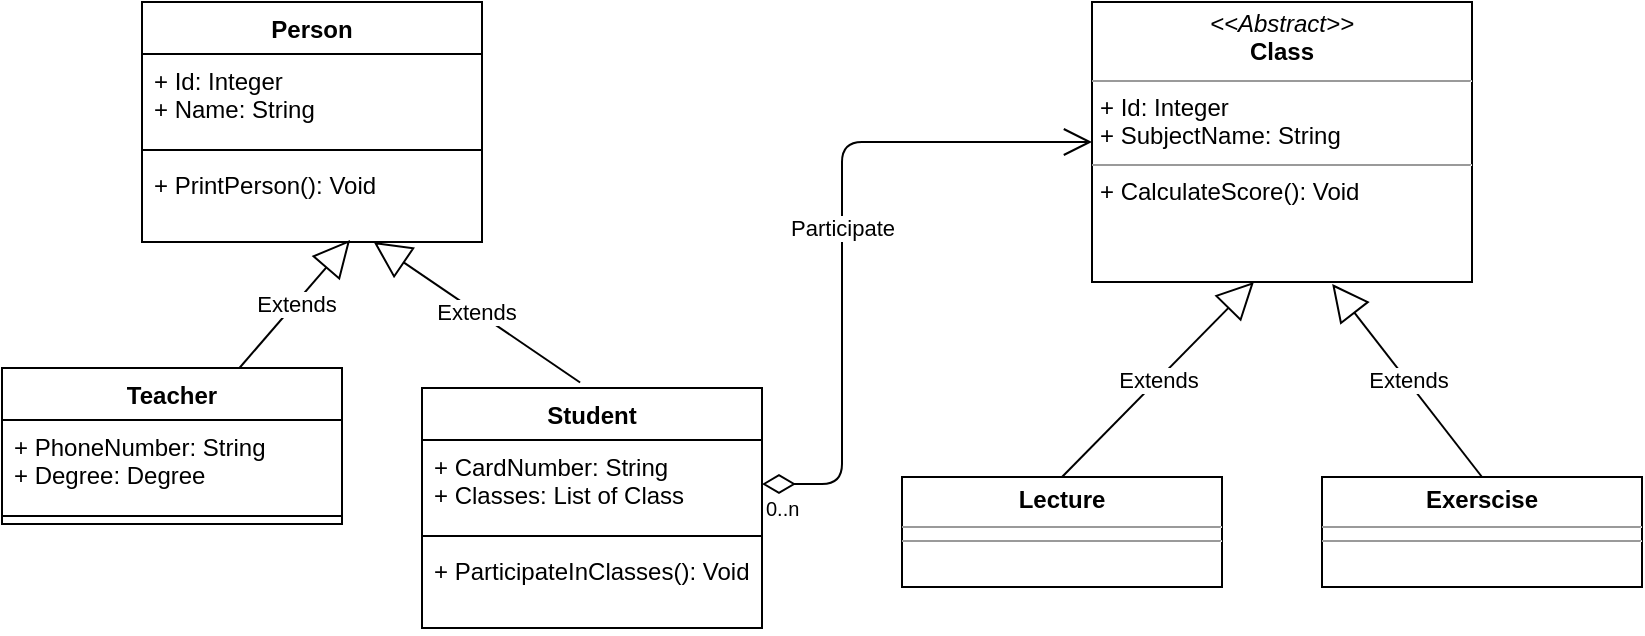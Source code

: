 <mxfile version="10.7.5" type="device"><diagram name="Page-1" id="c4acf3e9-155e-7222-9cf6-157b1a14988f"><mxGraphModel dx="1394" dy="755" grid="1" gridSize="10" guides="1" tooltips="1" connect="1" arrows="1" fold="1" page="1" pageScale="1" pageWidth="850" pageHeight="1100" background="#ffffff" math="0" shadow="0"><root><mxCell id="0"/><mxCell id="1" parent="0"/><mxCell id="EH7O5FYDBu75ExhwA-7w-10" value="Person&#xA;" style="swimlane;fontStyle=1;align=center;verticalAlign=top;childLayout=stackLayout;horizontal=1;startSize=26;horizontalStack=0;resizeParent=1;resizeParentMax=0;resizeLast=0;collapsible=1;marginBottom=0;" parent="1" vertex="1"><mxGeometry x="90" y="30" width="170" height="120" as="geometry"/></mxCell><mxCell id="EH7O5FYDBu75ExhwA-7w-11" value="+ Id: Integer&#xA;+ Name: String&#xA;" style="text;strokeColor=none;fillColor=none;align=left;verticalAlign=top;spacingLeft=4;spacingRight=4;overflow=hidden;rotatable=0;points=[[0,0.5],[1,0.5]];portConstraint=eastwest;" parent="EH7O5FYDBu75ExhwA-7w-10" vertex="1"><mxGeometry y="26" width="170" height="44" as="geometry"/></mxCell><mxCell id="EH7O5FYDBu75ExhwA-7w-12" value="" style="line;strokeWidth=1;fillColor=none;align=left;verticalAlign=middle;spacingTop=-1;spacingLeft=3;spacingRight=3;rotatable=0;labelPosition=right;points=[];portConstraint=eastwest;" parent="EH7O5FYDBu75ExhwA-7w-10" vertex="1"><mxGeometry y="70" width="170" height="8" as="geometry"/></mxCell><mxCell id="EH7O5FYDBu75ExhwA-7w-13" value="+ PrintPerson(): Void" style="text;strokeColor=none;fillColor=none;align=left;verticalAlign=top;spacingLeft=4;spacingRight=4;overflow=hidden;rotatable=0;points=[[0,0.5],[1,0.5]];portConstraint=eastwest;" parent="EH7O5FYDBu75ExhwA-7w-10" vertex="1"><mxGeometry y="78" width="170" height="42" as="geometry"/></mxCell><mxCell id="EH7O5FYDBu75ExhwA-7w-18" value="Student" style="swimlane;fontStyle=1;align=center;verticalAlign=top;childLayout=stackLayout;horizontal=1;startSize=26;horizontalStack=0;resizeParent=1;resizeParentMax=0;resizeLast=0;collapsible=1;marginBottom=0;" parent="1" vertex="1"><mxGeometry x="230" y="223" width="170" height="120" as="geometry"/></mxCell><mxCell id="EH7O5FYDBu75ExhwA-7w-19" value="+ CardNumber: String&#xA;+ Classes: List of Class&#xA;" style="text;strokeColor=none;fillColor=none;align=left;verticalAlign=top;spacingLeft=4;spacingRight=4;overflow=hidden;rotatable=0;points=[[0,0.5],[1,0.5]];portConstraint=eastwest;" parent="EH7O5FYDBu75ExhwA-7w-18" vertex="1"><mxGeometry y="26" width="170" height="44" as="geometry"/></mxCell><mxCell id="EH7O5FYDBu75ExhwA-7w-20" value="" style="line;strokeWidth=1;fillColor=none;align=left;verticalAlign=middle;spacingTop=-1;spacingLeft=3;spacingRight=3;rotatable=0;labelPosition=right;points=[];portConstraint=eastwest;" parent="EH7O5FYDBu75ExhwA-7w-18" vertex="1"><mxGeometry y="70" width="170" height="8" as="geometry"/></mxCell><mxCell id="EH7O5FYDBu75ExhwA-7w-21" value="+ ParticipateInClasses(): Void" style="text;strokeColor=none;fillColor=none;align=left;verticalAlign=top;spacingLeft=4;spacingRight=4;overflow=hidden;rotatable=0;points=[[0,0.5],[1,0.5]];portConstraint=eastwest;" parent="EH7O5FYDBu75ExhwA-7w-18" vertex="1"><mxGeometry y="78" width="170" height="42" as="geometry"/></mxCell><mxCell id="EH7O5FYDBu75ExhwA-7w-25" value="Teacher" style="swimlane;fontStyle=1;align=center;verticalAlign=top;childLayout=stackLayout;horizontal=1;startSize=26;horizontalStack=0;resizeParent=1;resizeParentMax=0;resizeLast=0;collapsible=1;marginBottom=0;" parent="1" vertex="1"><mxGeometry x="20" y="213" width="170" height="78" as="geometry"/></mxCell><mxCell id="EH7O5FYDBu75ExhwA-7w-26" value="+ PhoneNumber: String&#xA;+ Degree: Degree&#xA;" style="text;strokeColor=none;fillColor=none;align=left;verticalAlign=top;spacingLeft=4;spacingRight=4;overflow=hidden;rotatable=0;points=[[0,0.5],[1,0.5]];portConstraint=eastwest;" parent="EH7O5FYDBu75ExhwA-7w-25" vertex="1"><mxGeometry y="26" width="170" height="44" as="geometry"/></mxCell><mxCell id="EH7O5FYDBu75ExhwA-7w-27" value="" style="line;strokeWidth=1;fillColor=none;align=left;verticalAlign=middle;spacingTop=-1;spacingLeft=3;spacingRight=3;rotatable=0;labelPosition=right;points=[];portConstraint=eastwest;" parent="EH7O5FYDBu75ExhwA-7w-25" vertex="1"><mxGeometry y="70" width="170" height="8" as="geometry"/></mxCell><mxCell id="EH7O5FYDBu75ExhwA-7w-29" value="Extends" style="endArrow=block;endSize=16;endFill=0;html=1;exitX=0.465;exitY=-0.023;exitDx=0;exitDy=0;exitPerimeter=0;" parent="1" source="EH7O5FYDBu75ExhwA-7w-18" target="EH7O5FYDBu75ExhwA-7w-13" edge="1"><mxGeometry width="160" relative="1" as="geometry"><mxPoint x="20" y="410" as="sourcePoint"/><mxPoint x="180" y="410" as="targetPoint"/></mxGeometry></mxCell><mxCell id="EH7O5FYDBu75ExhwA-7w-30" value="Extends" style="endArrow=block;endSize=16;endFill=0;html=1;entryX=0.612;entryY=0.976;entryDx=0;entryDy=0;entryPerimeter=0;" parent="1" source="EH7O5FYDBu75ExhwA-7w-25" target="EH7O5FYDBu75ExhwA-7w-13" edge="1"><mxGeometry width="160" relative="1" as="geometry"><mxPoint x="20" y="410" as="sourcePoint"/><mxPoint x="180" y="410" as="targetPoint"/></mxGeometry></mxCell><mxCell id="EH7O5FYDBu75ExhwA-7w-35" value="&lt;p style=&quot;margin: 0px ; margin-top: 4px ; text-align: center&quot;&gt;&lt;i&gt;&amp;lt;&amp;lt;Abstract&amp;gt;&amp;gt;&lt;/i&gt;&lt;br&gt;&lt;b&gt;Class&lt;/b&gt;&lt;/p&gt;&lt;hr size=&quot;1&quot;&gt;&lt;p style=&quot;margin: 0px ; margin-left: 4px&quot;&gt;+ Id: Integer&lt;br&gt;+ SubjectName: String&lt;br&gt;&lt;/p&gt;&lt;hr size=&quot;1&quot;&gt;&lt;p style=&quot;margin: 0px ; margin-left: 4px&quot;&gt;+ CalculateScore(): Void&lt;br&gt;&lt;/p&gt;" style="verticalAlign=top;align=left;overflow=fill;fontSize=12;fontFamily=Helvetica;html=1;" parent="1" vertex="1"><mxGeometry x="565" y="30" width="190" height="140" as="geometry"/></mxCell><mxCell id="EH7O5FYDBu75ExhwA-7w-36" value="&lt;p style=&quot;margin: 0px ; margin-top: 4px ; text-align: center&quot;&gt;&lt;b&gt;Lecture&lt;/b&gt;&lt;br&gt;&lt;/p&gt;&lt;hr size=&quot;1&quot;&gt;&lt;hr size=&quot;1&quot;&gt;" style="verticalAlign=top;align=left;overflow=fill;fontSize=12;fontFamily=Helvetica;html=1;" parent="1" vertex="1"><mxGeometry x="470" y="267.5" width="160" height="55" as="geometry"/></mxCell><mxCell id="EH7O5FYDBu75ExhwA-7w-42" value="&lt;p style=&quot;margin: 0px ; margin-top: 4px ; text-align: center&quot;&gt;&lt;b&gt;Exerscise&lt;/b&gt;&lt;br&gt;&lt;/p&gt;&lt;hr size=&quot;1&quot;&gt;&lt;hr size=&quot;1&quot;&gt;" style="verticalAlign=top;align=left;overflow=fill;fontSize=12;fontFamily=Helvetica;html=1;" parent="1" vertex="1"><mxGeometry x="680" y="267.5" width="160" height="55" as="geometry"/></mxCell><mxCell id="EH7O5FYDBu75ExhwA-7w-44" value="Extends" style="endArrow=block;endSize=16;endFill=0;html=1;entryX=0.426;entryY=1;entryDx=0;entryDy=0;entryPerimeter=0;exitX=0.5;exitY=0;exitDx=0;exitDy=0;" parent="1" source="EH7O5FYDBu75ExhwA-7w-36" target="EH7O5FYDBu75ExhwA-7w-35" edge="1"><mxGeometry width="160" relative="1" as="geometry"><mxPoint x="470" y="270" as="sourcePoint"/><mxPoint x="630" y="270" as="targetPoint"/></mxGeometry></mxCell><mxCell id="EH7O5FYDBu75ExhwA-7w-45" value="Extends" style="endArrow=block;endSize=16;endFill=0;html=1;entryX=0.632;entryY=1.007;entryDx=0;entryDy=0;entryPerimeter=0;exitX=0.5;exitY=0;exitDx=0;exitDy=0;" parent="1" source="EH7O5FYDBu75ExhwA-7w-42" target="EH7O5FYDBu75ExhwA-7w-35" edge="1"><mxGeometry width="160" relative="1" as="geometry"><mxPoint x="470" y="270" as="sourcePoint"/><mxPoint x="630" y="270" as="targetPoint"/></mxGeometry></mxCell><mxCell id="yGdMhENHVMsYyWSrRmyn-1" value="&lt;div&gt;Participate&lt;/div&gt;" style="endArrow=open;html=1;endSize=12;startArrow=diamondThin;startSize=14;startFill=0;edgeStyle=orthogonalEdgeStyle;exitX=1;exitY=0.5;exitDx=0;exitDy=0;entryX=0;entryY=0.5;entryDx=0;entryDy=0;" edge="1" parent="1" source="EH7O5FYDBu75ExhwA-7w-19" target="EH7O5FYDBu75ExhwA-7w-35"><mxGeometry relative="1" as="geometry"><mxPoint x="20" y="370" as="sourcePoint"/><mxPoint x="180" y="370" as="targetPoint"/><Array as="points"><mxPoint x="440" y="271"/><mxPoint x="440" y="100"/></Array></mxGeometry></mxCell><mxCell id="yGdMhENHVMsYyWSrRmyn-2" value="0..n" style="resizable=0;html=1;align=left;verticalAlign=top;labelBackgroundColor=#ffffff;fontSize=10;" connectable="0" vertex="1" parent="yGdMhENHVMsYyWSrRmyn-1"><mxGeometry x="-1" relative="1" as="geometry"/></mxCell><mxCell id="yGdMhENHVMsYyWSrRmyn-3" value="" style="resizable=0;html=1;align=right;verticalAlign=top;labelBackgroundColor=#ffffff;fontSize=10;" connectable="0" vertex="1" parent="yGdMhENHVMsYyWSrRmyn-1"><mxGeometry x="1" relative="1" as="geometry"/></mxCell></root></mxGraphModel></diagram></mxfile>